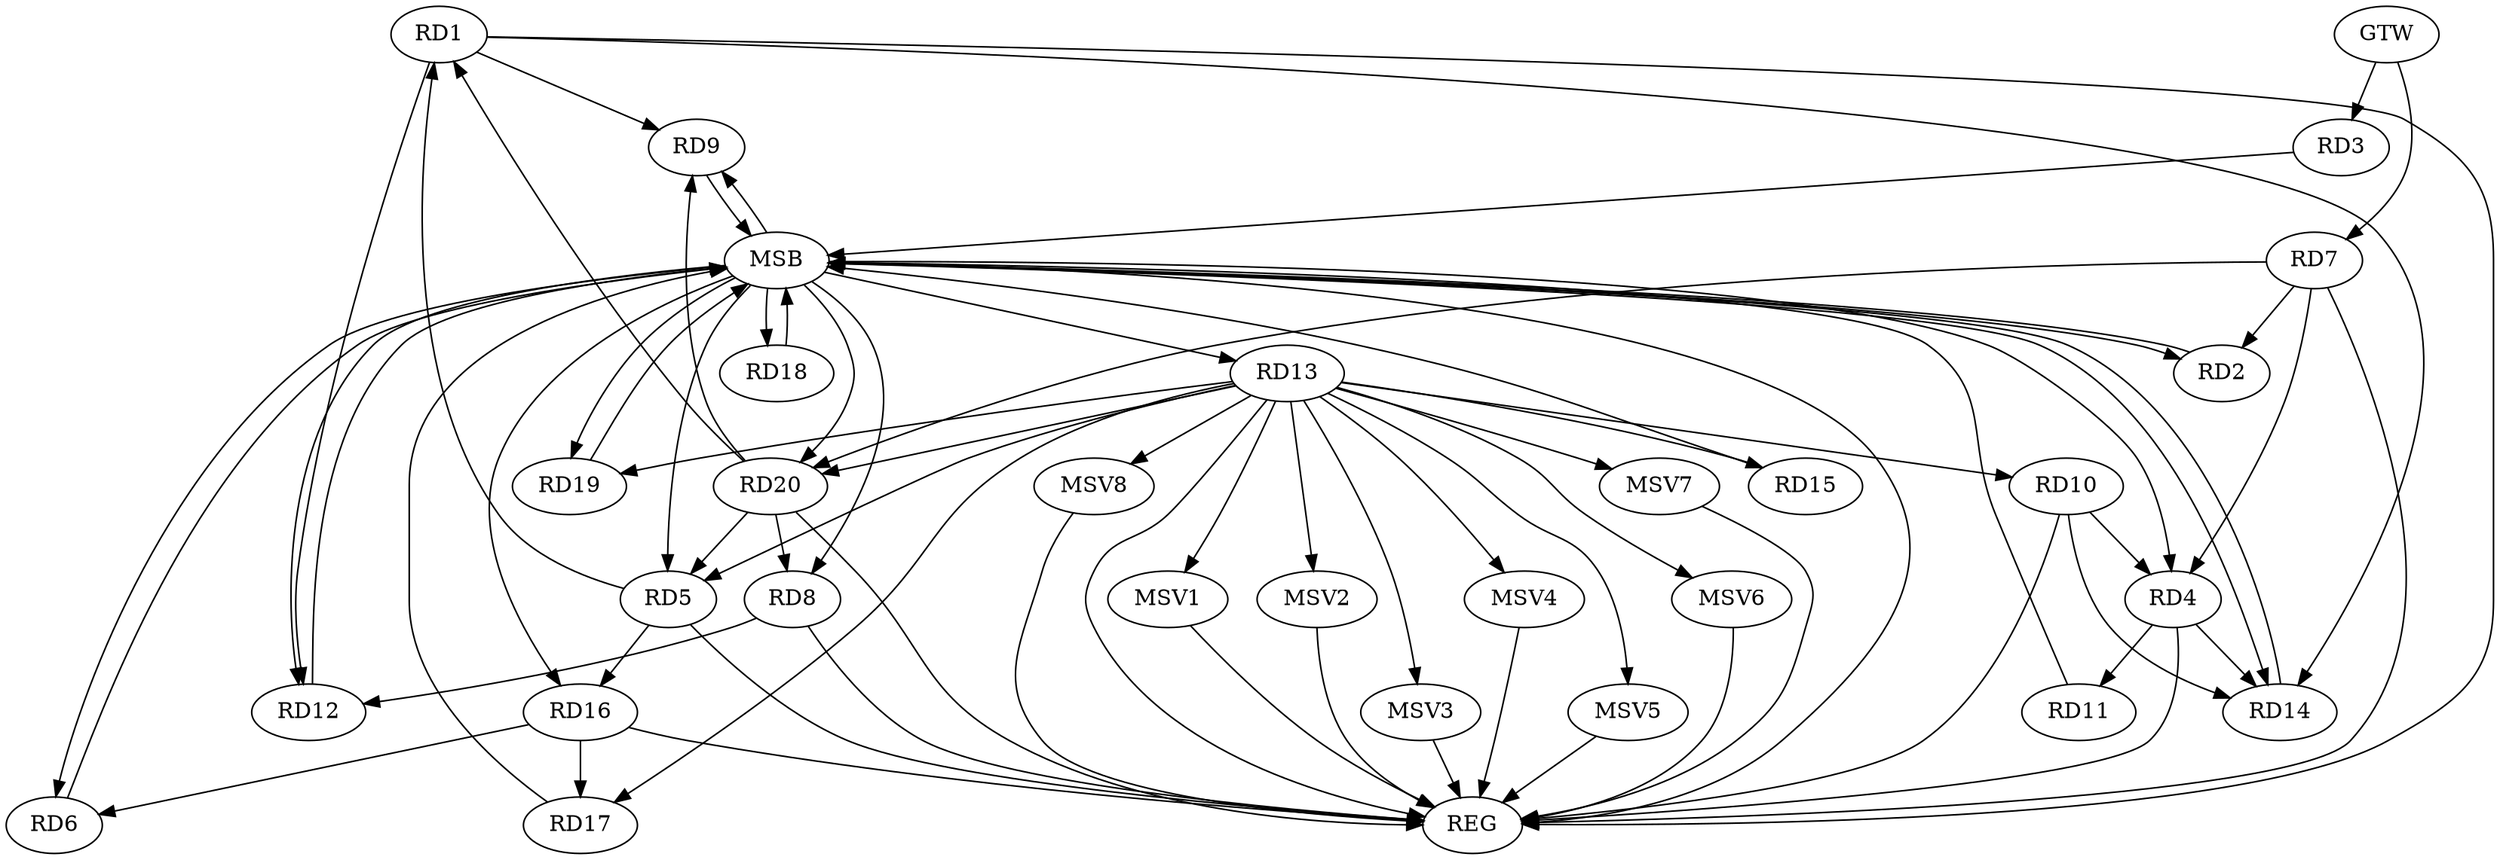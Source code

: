 strict digraph G {
  RD1 [ label="RD1" ];
  RD2 [ label="RD2" ];
  RD3 [ label="RD3" ];
  RD4 [ label="RD4" ];
  RD5 [ label="RD5" ];
  RD6 [ label="RD6" ];
  RD7 [ label="RD7" ];
  RD8 [ label="RD8" ];
  RD9 [ label="RD9" ];
  RD10 [ label="RD10" ];
  RD11 [ label="RD11" ];
  RD12 [ label="RD12" ];
  RD13 [ label="RD13" ];
  RD14 [ label="RD14" ];
  RD15 [ label="RD15" ];
  RD16 [ label="RD16" ];
  RD17 [ label="RD17" ];
  RD18 [ label="RD18" ];
  RD19 [ label="RD19" ];
  RD20 [ label="RD20" ];
  GTW [ label="GTW" ];
  REG [ label="REG" ];
  MSB [ label="MSB" ];
  MSV1 [ label="MSV1" ];
  MSV2 [ label="MSV2" ];
  MSV3 [ label="MSV3" ];
  MSV4 [ label="MSV4" ];
  MSV5 [ label="MSV5" ];
  MSV6 [ label="MSV6" ];
  MSV7 [ label="MSV7" ];
  MSV8 [ label="MSV8" ];
  RD5 -> RD1;
  RD1 -> RD9;
  RD1 -> RD12;
  RD1 -> RD14;
  RD20 -> RD1;
  RD7 -> RD2;
  RD7 -> RD4;
  RD10 -> RD4;
  RD4 -> RD11;
  RD4 -> RD14;
  RD13 -> RD5;
  RD5 -> RD16;
  RD20 -> RD5;
  RD16 -> RD6;
  RD7 -> RD20;
  RD8 -> RD12;
  RD20 -> RD8;
  RD20 -> RD9;
  RD13 -> RD10;
  RD10 -> RD14;
  RD13 -> RD15;
  RD13 -> RD17;
  RD13 -> RD19;
  RD13 -> RD20;
  RD16 -> RD17;
  GTW -> RD3;
  GTW -> RD7;
  RD1 -> REG;
  RD4 -> REG;
  RD5 -> REG;
  RD7 -> REG;
  RD8 -> REG;
  RD10 -> REG;
  RD13 -> REG;
  RD16 -> REG;
  RD20 -> REG;
  RD2 -> MSB;
  MSB -> RD6;
  MSB -> RD8;
  MSB -> RD13;
  MSB -> REG;
  RD3 -> MSB;
  MSB -> RD19;
  MSB -> RD20;
  RD6 -> MSB;
  MSB -> RD4;
  MSB -> RD14;
  RD9 -> MSB;
  MSB -> RD18;
  RD11 -> MSB;
  MSB -> RD2;
  RD12 -> MSB;
  MSB -> RD16;
  RD14 -> MSB;
  RD15 -> MSB;
  MSB -> RD12;
  RD17 -> MSB;
  MSB -> RD5;
  MSB -> RD9;
  RD18 -> MSB;
  RD19 -> MSB;
  RD13 -> MSV1;
  MSV1 -> REG;
  RD13 -> MSV2;
  MSV2 -> REG;
  RD13 -> MSV3;
  MSV3 -> REG;
  RD13 -> MSV4;
  MSV4 -> REG;
  RD13 -> MSV5;
  RD13 -> MSV6;
  RD13 -> MSV7;
  RD13 -> MSV8;
  MSV5 -> REG;
  MSV6 -> REG;
  MSV7 -> REG;
  MSV8 -> REG;
}
